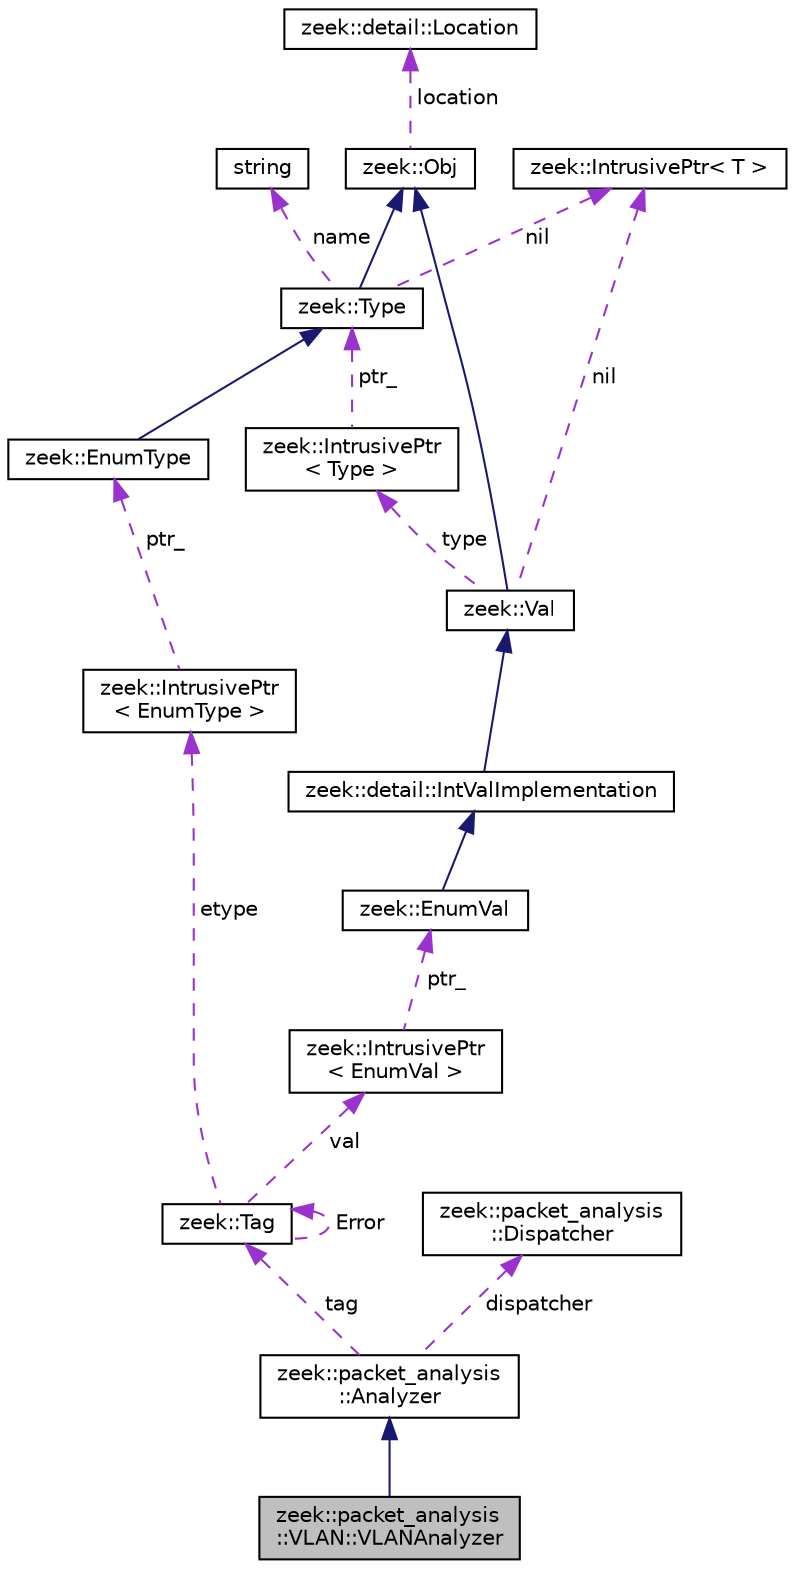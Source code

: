 digraph "zeek::packet_analysis::VLAN::VLANAnalyzer"
{
 // LATEX_PDF_SIZE
  edge [fontname="Helvetica",fontsize="10",labelfontname="Helvetica",labelfontsize="10"];
  node [fontname="Helvetica",fontsize="10",shape=record];
  Node1 [label="zeek::packet_analysis\l::VLAN::VLANAnalyzer",height=0.2,width=0.4,color="black", fillcolor="grey75", style="filled", fontcolor="black",tooltip=" "];
  Node2 -> Node1 [dir="back",color="midnightblue",fontsize="10",style="solid",fontname="Helvetica"];
  Node2 [label="zeek::packet_analysis\l::Analyzer",height=0.2,width=0.4,color="black", fillcolor="white", style="filled",URL="$d0/db5/classzeek_1_1packet__analysis_1_1Analyzer.html",tooltip=" "];
  Node3 -> Node2 [dir="back",color="darkorchid3",fontsize="10",style="dashed",label=" tag" ,fontname="Helvetica"];
  Node3 [label="zeek::Tag",height=0.2,width=0.4,color="black", fillcolor="white", style="filled",URL="$d3/dd0/classzeek_1_1Tag.html",tooltip=" "];
  Node3 -> Node3 [dir="back",color="darkorchid3",fontsize="10",style="dashed",label=" Error" ,fontname="Helvetica"];
  Node4 -> Node3 [dir="back",color="darkorchid3",fontsize="10",style="dashed",label=" val" ,fontname="Helvetica"];
  Node4 [label="zeek::IntrusivePtr\l\< EnumVal \>",height=0.2,width=0.4,color="black", fillcolor="white", style="filled",URL="$d6/dba/classzeek_1_1IntrusivePtr.html",tooltip=" "];
  Node5 -> Node4 [dir="back",color="darkorchid3",fontsize="10",style="dashed",label=" ptr_" ,fontname="Helvetica"];
  Node5 [label="zeek::EnumVal",height=0.2,width=0.4,color="black", fillcolor="white", style="filled",URL="$dc/da0/classzeek_1_1EnumVal.html",tooltip=" "];
  Node6 -> Node5 [dir="back",color="midnightblue",fontsize="10",style="solid",fontname="Helvetica"];
  Node6 [label="zeek::detail::IntValImplementation",height=0.2,width=0.4,color="black", fillcolor="white", style="filled",URL="$db/d72/classzeek_1_1detail_1_1IntValImplementation.html",tooltip=" "];
  Node7 -> Node6 [dir="back",color="midnightblue",fontsize="10",style="solid",fontname="Helvetica"];
  Node7 [label="zeek::Val",height=0.2,width=0.4,color="black", fillcolor="white", style="filled",URL="$de/d49/classzeek_1_1Val.html",tooltip=" "];
  Node8 -> Node7 [dir="back",color="midnightblue",fontsize="10",style="solid",fontname="Helvetica"];
  Node8 [label="zeek::Obj",height=0.2,width=0.4,color="black", fillcolor="white", style="filled",URL="$dd/df1/classzeek_1_1Obj.html",tooltip=" "];
  Node9 -> Node8 [dir="back",color="darkorchid3",fontsize="10",style="dashed",label=" location" ,fontname="Helvetica"];
  Node9 [label="zeek::detail::Location",height=0.2,width=0.4,color="black", fillcolor="white", style="filled",URL="$d5/d1d/classzeek_1_1detail_1_1Location.html",tooltip=" "];
  Node10 -> Node7 [dir="back",color="darkorchid3",fontsize="10",style="dashed",label=" nil" ,fontname="Helvetica"];
  Node10 [label="zeek::IntrusivePtr\< T \>",height=0.2,width=0.4,color="black", fillcolor="white", style="filled",URL="$d6/dba/classzeek_1_1IntrusivePtr.html",tooltip=" "];
  Node11 -> Node7 [dir="back",color="darkorchid3",fontsize="10",style="dashed",label=" type" ,fontname="Helvetica"];
  Node11 [label="zeek::IntrusivePtr\l\< Type \>",height=0.2,width=0.4,color="black", fillcolor="white", style="filled",URL="$d6/dba/classzeek_1_1IntrusivePtr.html",tooltip=" "];
  Node12 -> Node11 [dir="back",color="darkorchid3",fontsize="10",style="dashed",label=" ptr_" ,fontname="Helvetica"];
  Node12 [label="zeek::Type",height=0.2,width=0.4,color="black", fillcolor="white", style="filled",URL="$d0/d4f/classzeek_1_1Type.html",tooltip=" "];
  Node8 -> Node12 [dir="back",color="midnightblue",fontsize="10",style="solid",fontname="Helvetica"];
  Node10 -> Node12 [dir="back",color="darkorchid3",fontsize="10",style="dashed",label=" nil" ,fontname="Helvetica"];
  Node13 -> Node12 [dir="back",color="darkorchid3",fontsize="10",style="dashed",label=" name" ,fontname="Helvetica"];
  Node13 [label="string",height=0.2,width=0.4,color="black", fillcolor="white", style="filled",tooltip=" "];
  Node14 -> Node3 [dir="back",color="darkorchid3",fontsize="10",style="dashed",label=" etype" ,fontname="Helvetica"];
  Node14 [label="zeek::IntrusivePtr\l\< EnumType \>",height=0.2,width=0.4,color="black", fillcolor="white", style="filled",URL="$d6/dba/classzeek_1_1IntrusivePtr.html",tooltip=" "];
  Node15 -> Node14 [dir="back",color="darkorchid3",fontsize="10",style="dashed",label=" ptr_" ,fontname="Helvetica"];
  Node15 [label="zeek::EnumType",height=0.2,width=0.4,color="black", fillcolor="white", style="filled",URL="$d4/d24/classzeek_1_1EnumType.html",tooltip=" "];
  Node12 -> Node15 [dir="back",color="midnightblue",fontsize="10",style="solid",fontname="Helvetica"];
  Node16 -> Node2 [dir="back",color="darkorchid3",fontsize="10",style="dashed",label=" dispatcher" ,fontname="Helvetica"];
  Node16 [label="zeek::packet_analysis\l::Dispatcher",height=0.2,width=0.4,color="black", fillcolor="white", style="filled",URL="$df/d74/classzeek_1_1packet__analysis_1_1Dispatcher.html",tooltip=" "];
}
